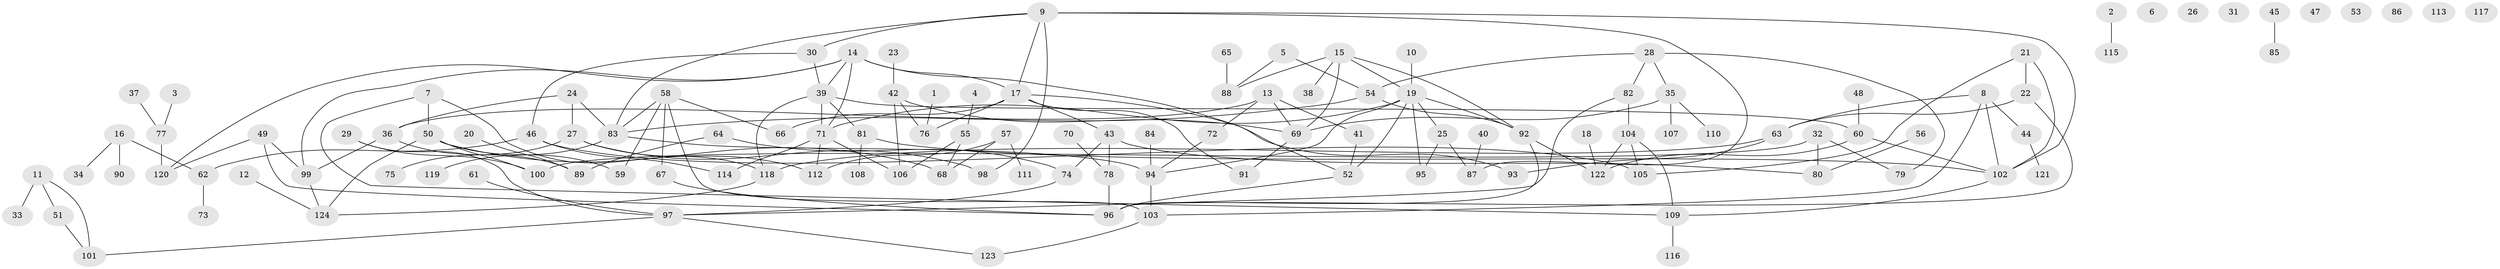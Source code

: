 // coarse degree distribution, {1: 0.25287356321839083, 2: 0.1839080459770115, 0: 0.10344827586206896, 5: 0.10344827586206896, 6: 0.05747126436781609, 4: 0.12643678160919541, 9: 0.022988505747126436, 10: 0.011494252873563218, 3: 0.10344827586206896, 8: 0.011494252873563218, 7: 0.022988505747126436}
// Generated by graph-tools (version 1.1) at 2025/41/03/06/25 10:41:22]
// undirected, 124 vertices, 165 edges
graph export_dot {
graph [start="1"]
  node [color=gray90,style=filled];
  1;
  2;
  3;
  4;
  5;
  6;
  7;
  8;
  9;
  10;
  11;
  12;
  13;
  14;
  15;
  16;
  17;
  18;
  19;
  20;
  21;
  22;
  23;
  24;
  25;
  26;
  27;
  28;
  29;
  30;
  31;
  32;
  33;
  34;
  35;
  36;
  37;
  38;
  39;
  40;
  41;
  42;
  43;
  44;
  45;
  46;
  47;
  48;
  49;
  50;
  51;
  52;
  53;
  54;
  55;
  56;
  57;
  58;
  59;
  60;
  61;
  62;
  63;
  64;
  65;
  66;
  67;
  68;
  69;
  70;
  71;
  72;
  73;
  74;
  75;
  76;
  77;
  78;
  79;
  80;
  81;
  82;
  83;
  84;
  85;
  86;
  87;
  88;
  89;
  90;
  91;
  92;
  93;
  94;
  95;
  96;
  97;
  98;
  99;
  100;
  101;
  102;
  103;
  104;
  105;
  106;
  107;
  108;
  109;
  110;
  111;
  112;
  113;
  114;
  115;
  116;
  117;
  118;
  119;
  120;
  121;
  122;
  123;
  124;
  1 -- 76;
  2 -- 115;
  3 -- 77;
  4 -- 55;
  5 -- 54;
  5 -- 88;
  7 -- 50;
  7 -- 109;
  7 -- 118;
  8 -- 44;
  8 -- 63;
  8 -- 102;
  8 -- 103;
  9 -- 17;
  9 -- 30;
  9 -- 83;
  9 -- 87;
  9 -- 98;
  9 -- 102;
  10 -- 19;
  11 -- 33;
  11 -- 51;
  11 -- 101;
  12 -- 124;
  13 -- 36;
  13 -- 41;
  13 -- 69;
  13 -- 72;
  14 -- 17;
  14 -- 39;
  14 -- 52;
  14 -- 71;
  14 -- 99;
  14 -- 120;
  15 -- 19;
  15 -- 38;
  15 -- 69;
  15 -- 88;
  15 -- 92;
  16 -- 34;
  16 -- 62;
  16 -- 90;
  17 -- 43;
  17 -- 66;
  17 -- 76;
  17 -- 91;
  17 -- 93;
  18 -- 122;
  19 -- 25;
  19 -- 52;
  19 -- 71;
  19 -- 92;
  19 -- 94;
  19 -- 95;
  20 -- 89;
  21 -- 22;
  21 -- 102;
  21 -- 105;
  22 -- 63;
  22 -- 96;
  23 -- 42;
  24 -- 27;
  24 -- 36;
  24 -- 83;
  25 -- 87;
  25 -- 95;
  27 -- 75;
  27 -- 98;
  27 -- 112;
  28 -- 35;
  28 -- 54;
  28 -- 79;
  28 -- 82;
  29 -- 97;
  29 -- 100;
  30 -- 39;
  30 -- 46;
  32 -- 79;
  32 -- 80;
  32 -- 100;
  35 -- 69;
  35 -- 107;
  35 -- 110;
  36 -- 89;
  36 -- 99;
  37 -- 77;
  39 -- 60;
  39 -- 71;
  39 -- 81;
  39 -- 118;
  40 -- 87;
  41 -- 52;
  42 -- 69;
  42 -- 76;
  42 -- 106;
  43 -- 74;
  43 -- 78;
  43 -- 80;
  44 -- 121;
  45 -- 85;
  46 -- 62;
  46 -- 105;
  46 -- 114;
  48 -- 60;
  49 -- 96;
  49 -- 99;
  49 -- 120;
  50 -- 59;
  50 -- 68;
  50 -- 100;
  50 -- 124;
  51 -- 101;
  52 -- 96;
  54 -- 83;
  54 -- 92;
  55 -- 68;
  55 -- 106;
  56 -- 80;
  57 -- 68;
  57 -- 111;
  57 -- 112;
  58 -- 59;
  58 -- 66;
  58 -- 67;
  58 -- 83;
  58 -- 103;
  60 -- 102;
  60 -- 122;
  61 -- 97;
  62 -- 73;
  63 -- 93;
  63 -- 118;
  64 -- 74;
  64 -- 89;
  65 -- 88;
  67 -- 96;
  69 -- 91;
  70 -- 78;
  71 -- 106;
  71 -- 112;
  71 -- 114;
  72 -- 94;
  74 -- 97;
  77 -- 120;
  78 -- 96;
  81 -- 102;
  81 -- 108;
  82 -- 97;
  82 -- 104;
  83 -- 94;
  83 -- 119;
  84 -- 94;
  92 -- 96;
  92 -- 122;
  94 -- 103;
  97 -- 101;
  97 -- 123;
  99 -- 124;
  102 -- 109;
  103 -- 123;
  104 -- 105;
  104 -- 109;
  104 -- 122;
  109 -- 116;
  118 -- 124;
}
